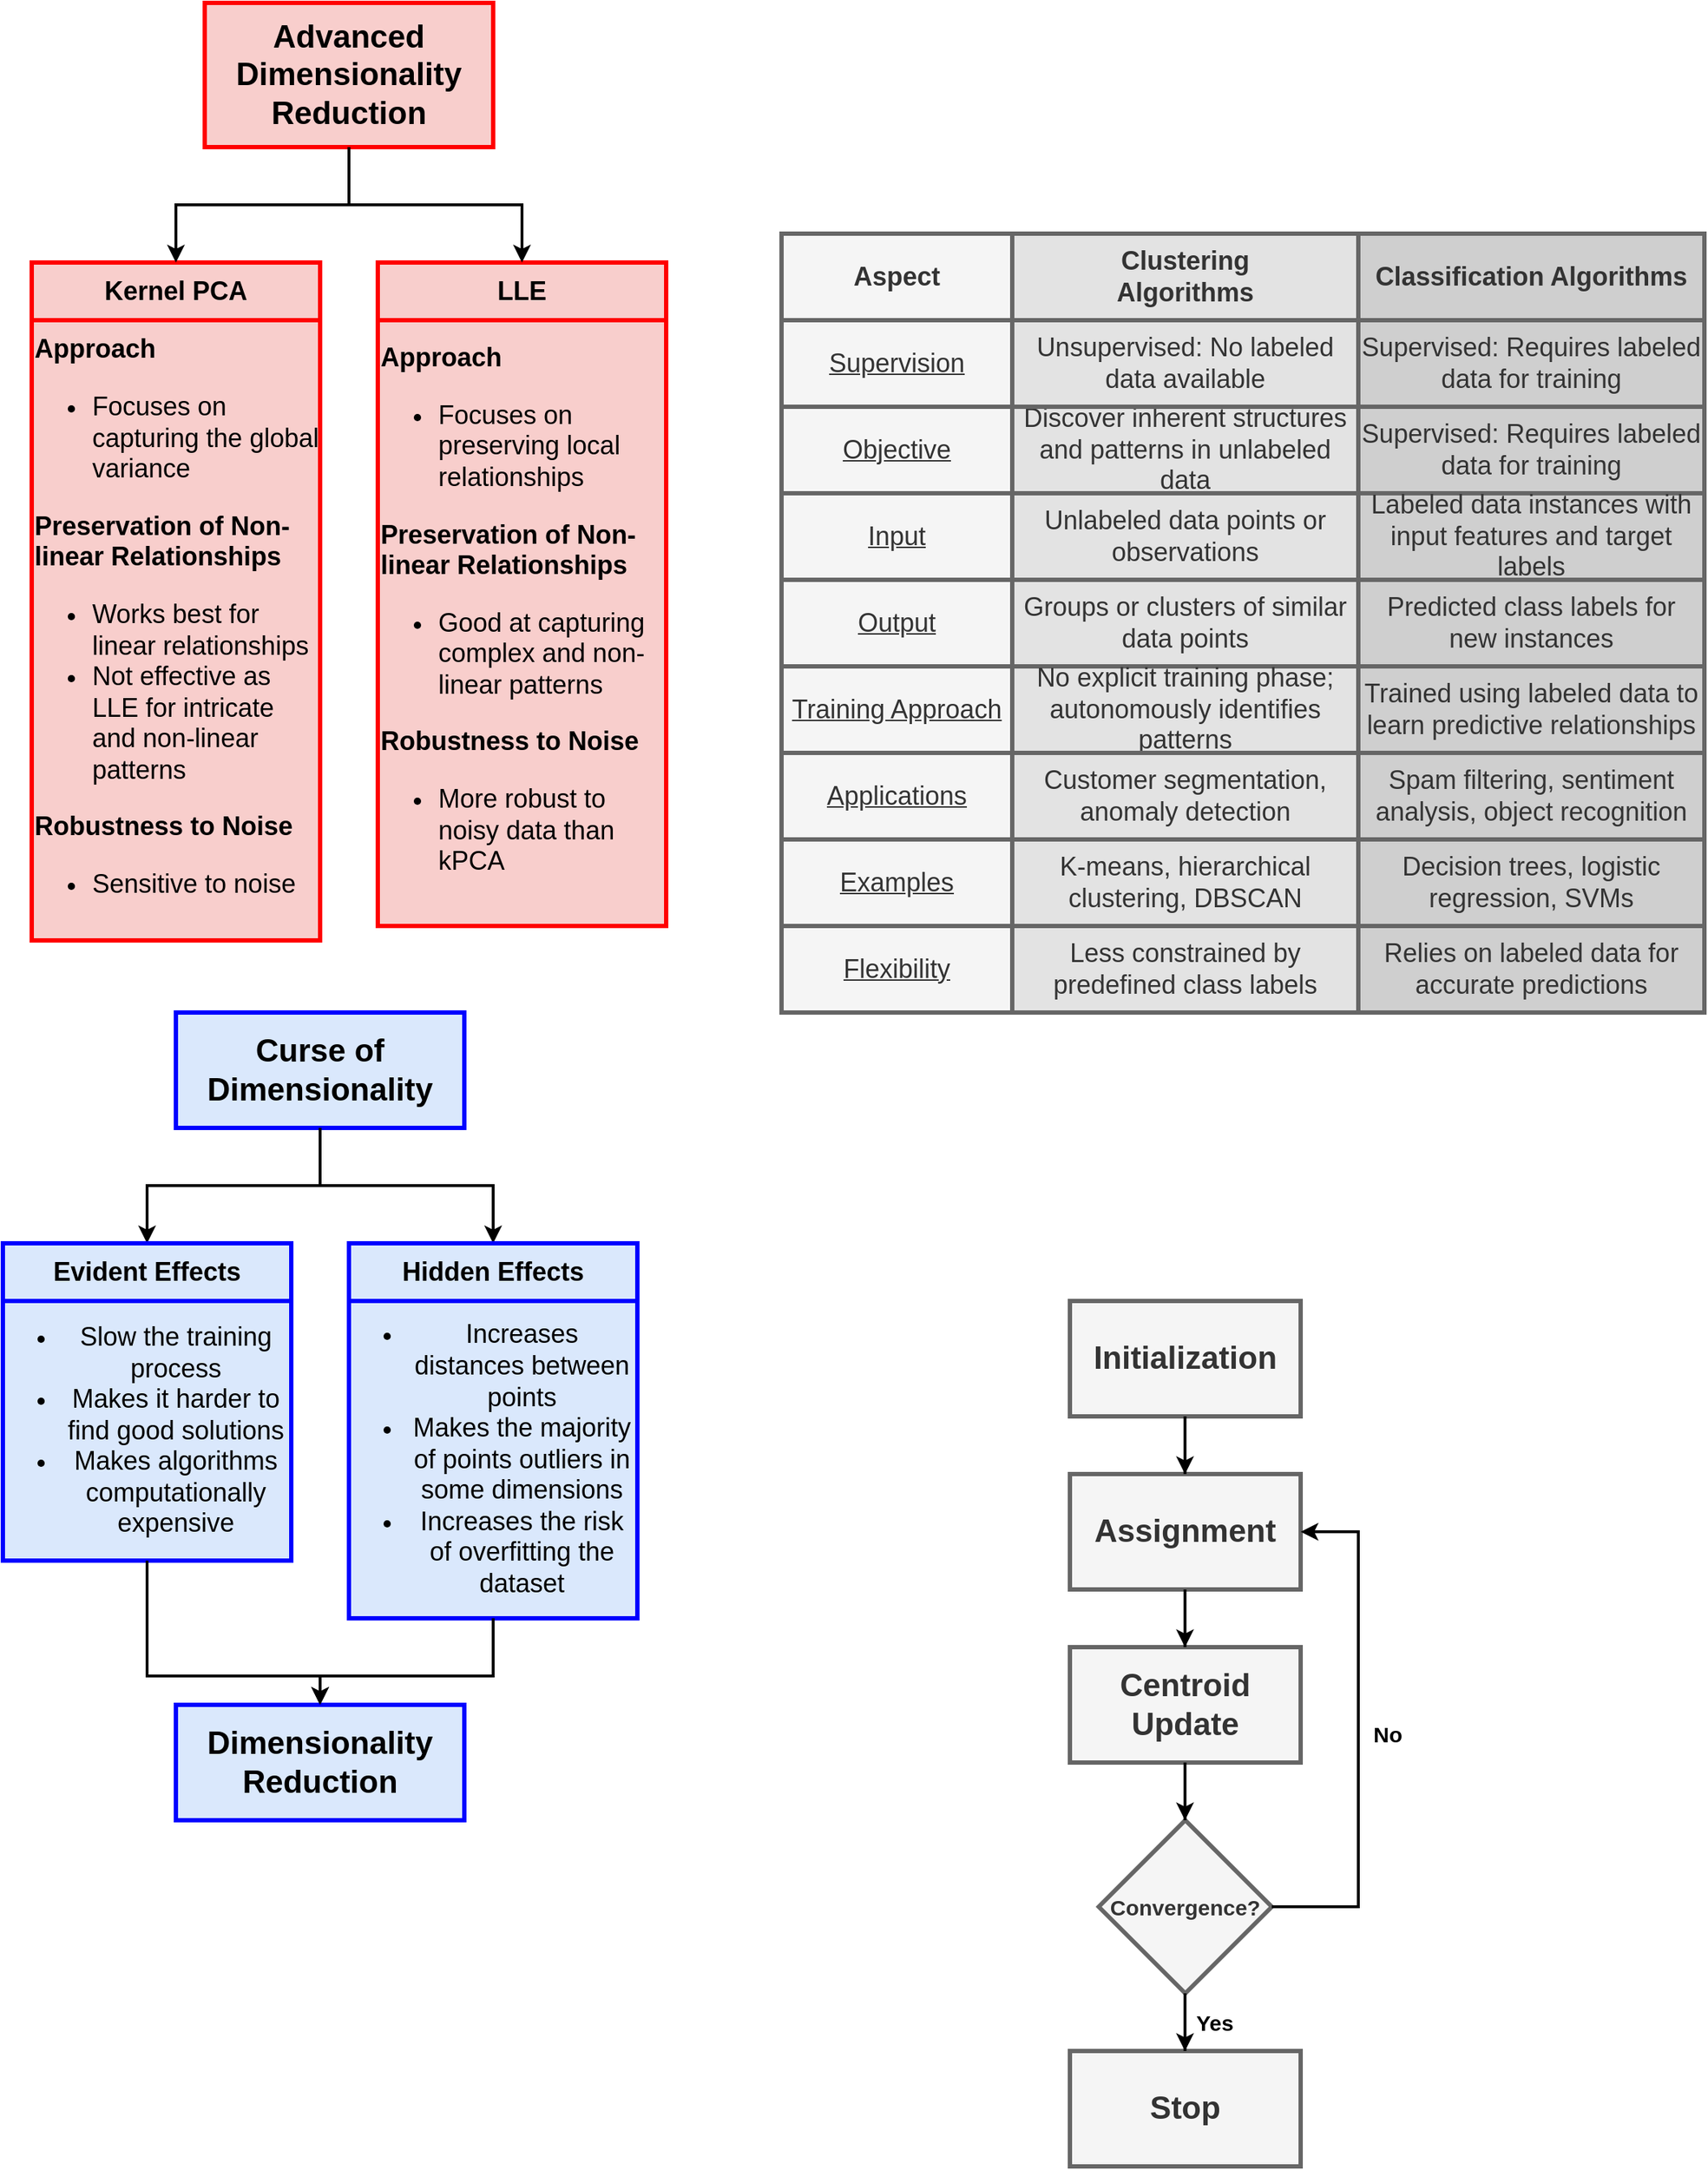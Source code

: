 <mxfile version="20.3.0" type="device"><diagram name="Pagina-1" id="_Ku7DFKuj9p869HL_a3B"><mxGraphModel dx="1296" dy="796" grid="1" gridSize="10" guides="1" tooltips="1" connect="1" arrows="1" fold="1" page="1" pageScale="1" pageWidth="827" pageHeight="1169" math="0" shadow="0"><root><mxCell id="0"/><mxCell id="1" parent="0"/><mxCell id="SOh67ngwqMWoOvZ5lUgT-1" value="Advanced Dimensionality Reduction" style="rounded=0;whiteSpace=wrap;html=1;fillColor=#f8cecc;strokeColor=#FF0000;fontStyle=1;fontSize=22;strokeWidth=3;" parent="1" vertex="1"><mxGeometry x="280" y="100" width="200" height="100" as="geometry"/></mxCell><mxCell id="SOh67ngwqMWoOvZ5lUgT-2" value="Kernel PCA" style="rounded=0;whiteSpace=wrap;html=1;fillColor=#f8cecc;strokeColor=#FF0000;fontStyle=1;fontSize=18;strokeWidth=3;" parent="1" vertex="1"><mxGeometry x="160" y="280" width="200" height="40" as="geometry"/></mxCell><mxCell id="SOh67ngwqMWoOvZ5lUgT-3" value="Approach&lt;br&gt;&lt;ul style=&quot;font-weight: normal;&quot;&gt;&lt;li&gt;&lt;span style=&quot;font-weight: normal;&quot;&gt;Focuses on capturing the global variance&lt;/span&gt;&lt;/li&gt;&lt;/ul&gt;&lt;div style=&quot;border-color: var(--border-color);&quot;&gt;Preservation of Non-linear Relationships&lt;/div&gt;&lt;div style=&quot;border-color: var(--border-color);&quot;&gt;&lt;ul style=&quot;border-color: var(--border-color);&quot;&gt;&lt;li style=&quot;border-color: var(--border-color);&quot;&gt;&lt;span style=&quot;font-weight: 400;&quot;&gt;Works best for linear relationships&lt;/span&gt;&lt;/li&gt;&lt;li style=&quot;border-color: var(--border-color);&quot;&gt;&lt;span style=&quot;font-weight: 400;&quot;&gt;Not effective as LLE for intricate and non-linear patterns&lt;/span&gt;&lt;/li&gt;&lt;/ul&gt;Robustness to Noise&lt;span style=&quot;font-weight: 400;&quot;&gt;&lt;br&gt;&lt;/span&gt;&lt;/div&gt;&lt;div style=&quot;border-color: var(--border-color);&quot;&gt;&lt;ul&gt;&lt;li&gt;&lt;span style=&quot;font-weight: normal;&quot;&gt;Sensitive to noise&lt;/span&gt;&lt;br&gt;&lt;/li&gt;&lt;/ul&gt;&lt;/div&gt;" style="rounded=0;whiteSpace=wrap;html=1;fillColor=#f8cecc;strokeColor=#FF0000;fontStyle=1;fontSize=18;align=left;strokeWidth=3;" parent="1" vertex="1"><mxGeometry x="160" y="320" width="200" height="430" as="geometry"/></mxCell><mxCell id="SOh67ngwqMWoOvZ5lUgT-4" value="LLE" style="rounded=0;whiteSpace=wrap;html=1;fillColor=#f8cecc;strokeColor=#FF0000;fontStyle=1;fontSize=18;strokeWidth=3;" parent="1" vertex="1"><mxGeometry x="400" y="280" width="200" height="40" as="geometry"/></mxCell><mxCell id="SOh67ngwqMWoOvZ5lUgT-6" value="" style="endArrow=classic;html=1;rounded=0;exitX=0.5;exitY=1;exitDx=0;exitDy=0;entryX=0.5;entryY=0;entryDx=0;entryDy=0;strokeWidth=2;" parent="1" target="SOh67ngwqMWoOvZ5lUgT-4" edge="1"><mxGeometry width="50" height="50" relative="1" as="geometry"><mxPoint x="380" y="200" as="sourcePoint"/><mxPoint x="620" y="280" as="targetPoint"/><Array as="points"><mxPoint x="380" y="240"/><mxPoint x="500" y="240"/></Array></mxGeometry></mxCell><mxCell id="SOh67ngwqMWoOvZ5lUgT-7" value="" style="endArrow=classic;html=1;rounded=0;exitX=0.5;exitY=1;exitDx=0;exitDy=0;entryX=0.5;entryY=0;entryDx=0;entryDy=0;strokeWidth=2;" parent="1" source="SOh67ngwqMWoOvZ5lUgT-1" target="SOh67ngwqMWoOvZ5lUgT-2" edge="1"><mxGeometry width="50" height="50" relative="1" as="geometry"><mxPoint x="390" y="210" as="sourcePoint"/><mxPoint x="510" y="290" as="targetPoint"/><Array as="points"><mxPoint x="380" y="240"/><mxPoint x="260" y="240"/></Array></mxGeometry></mxCell><mxCell id="SOh67ngwqMWoOvZ5lUgT-8" value="&lt;span style=&quot;background-color: initial;&quot;&gt;&lt;div style=&quot;&quot;&gt;Approach&lt;/div&gt;&lt;div style=&quot;&quot;&gt;&lt;ul style=&quot;font-weight: 400;&quot;&gt;&lt;li&gt;Focuses on preserving local relationships&lt;/li&gt;&lt;/ul&gt;Preservation of Non-linear Relationships&lt;/div&gt;&lt;div style=&quot;&quot;&gt;&lt;ul&gt;&lt;li&gt;&lt;span style=&quot;font-weight: 400;&quot;&gt;Good at capturing complex and non-linear patterns&lt;/span&gt;&lt;/li&gt;&lt;/ul&gt;&lt;div&gt;&lt;div style=&quot;border-color: var(--border-color);&quot;&gt;Robustness to Noise&lt;br style=&quot;border-color: var(--border-color);&quot;&gt;&lt;/div&gt;&lt;div style=&quot;border-color: var(--border-color);&quot;&gt;&lt;ul style=&quot;border-color: var(--border-color);&quot;&gt;&lt;li style=&quot;border-color: var(--border-color);&quot;&gt;&lt;span style=&quot;font-weight: normal;&quot;&gt;More robust to noisy data than kPCA&lt;/span&gt;&lt;br&gt;&lt;/li&gt;&lt;/ul&gt;&lt;/div&gt;&lt;/div&gt;&lt;/div&gt;&lt;/span&gt;" style="rounded=0;whiteSpace=wrap;html=1;fillColor=#f8cecc;strokeColor=#FF0000;fontStyle=1;fontSize=18;align=left;strokeWidth=3;" parent="1" vertex="1"><mxGeometry x="400" y="320" width="200" height="420" as="geometry"/></mxCell><mxCell id="SOh67ngwqMWoOvZ5lUgT-9" value="Curse of Dimensionality" style="rounded=0;whiteSpace=wrap;html=1;fillColor=#dae8fc;strokeColor=#0000FF;fontStyle=1;fontSize=22;strokeWidth=3;" parent="1" vertex="1"><mxGeometry x="260" y="800" width="200" height="80" as="geometry"/></mxCell><mxCell id="SOh67ngwqMWoOvZ5lUgT-10" value="" style="endArrow=classic;html=1;rounded=0;exitX=0.5;exitY=1;exitDx=0;exitDy=0;entryX=0.5;entryY=0;entryDx=0;entryDy=0;strokeWidth=2;" parent="1" edge="1"><mxGeometry width="50" height="50" relative="1" as="geometry"><mxPoint x="360" y="880" as="sourcePoint"/><mxPoint x="480" y="960" as="targetPoint"/><Array as="points"><mxPoint x="360" y="920"/><mxPoint x="480" y="920"/></Array></mxGeometry></mxCell><mxCell id="SOh67ngwqMWoOvZ5lUgT-11" value="" style="endArrow=classic;html=1;rounded=0;exitX=0.5;exitY=1;exitDx=0;exitDy=0;entryX=0.5;entryY=0;entryDx=0;entryDy=0;strokeWidth=2;" parent="1" edge="1"><mxGeometry width="50" height="50" relative="1" as="geometry"><mxPoint x="360" y="880" as="sourcePoint"/><mxPoint x="240" y="960" as="targetPoint"/><Array as="points"><mxPoint x="360" y="920"/><mxPoint x="240" y="920"/></Array></mxGeometry></mxCell><mxCell id="SOh67ngwqMWoOvZ5lUgT-12" value="Evident Effects" style="rounded=0;whiteSpace=wrap;html=1;fillColor=#dae8fc;strokeColor=#0000FF;fontStyle=1;fontSize=18;strokeWidth=3;" parent="1" vertex="1"><mxGeometry x="140" y="960" width="200" height="40" as="geometry"/></mxCell><mxCell id="SOh67ngwqMWoOvZ5lUgT-13" value="&lt;ul style=&quot;font-size: 18px;&quot;&gt;&lt;li style=&quot;font-size: 18px;&quot;&gt;&lt;span style=&quot;font-weight: 400;&quot;&gt;Slow the training process&lt;/span&gt;&lt;/li&gt;&lt;li style=&quot;font-size: 18px;&quot;&gt;&lt;span style=&quot;font-weight: 400;&quot;&gt;Makes it harder to find good solutions&lt;/span&gt;&lt;/li&gt;&lt;li style=&quot;font-size: 18px;&quot;&gt;&lt;span style=&quot;font-weight: 400;&quot;&gt;Makes algorithms computationally expensive&lt;/span&gt;&lt;/li&gt;&lt;/ul&gt;" style="rounded=0;whiteSpace=wrap;html=1;fillColor=#dae8fc;strokeColor=#0000FF;fontStyle=1;fontSize=18;align=center;strokeWidth=3;" parent="1" vertex="1"><mxGeometry x="140" y="1000" width="200" height="180" as="geometry"/></mxCell><mxCell id="SOh67ngwqMWoOvZ5lUgT-14" value="Hidden Effects" style="rounded=0;whiteSpace=wrap;html=1;fillColor=#dae8fc;strokeColor=#0000FF;fontStyle=1;fontSize=18;strokeWidth=3;" parent="1" vertex="1"><mxGeometry x="380" y="960" width="200" height="40" as="geometry"/></mxCell><mxCell id="SOh67ngwqMWoOvZ5lUgT-15" value="&lt;ul style=&quot;font-size: 18px;&quot;&gt;&lt;li style=&quot;font-size: 18px;&quot;&gt;&lt;span style=&quot;font-weight: 400;&quot;&gt;Increases distances between points&lt;/span&gt;&lt;/li&gt;&lt;li style=&quot;font-size: 18px;&quot;&gt;&lt;span style=&quot;font-weight: 400;&quot;&gt;Makes the majority of points outliers in some dimensions&lt;/span&gt;&lt;/li&gt;&lt;li style=&quot;font-size: 18px;&quot;&gt;&lt;span style=&quot;font-weight: 400;&quot;&gt;Increases the risk of overfitting the dataset&lt;/span&gt;&lt;/li&gt;&lt;/ul&gt;" style="rounded=0;whiteSpace=wrap;html=1;fillColor=#dae8fc;strokeColor=#0000FF;fontStyle=1;fontSize=18;align=center;strokeWidth=3;" parent="1" vertex="1"><mxGeometry x="380" y="1000" width="200" height="220" as="geometry"/></mxCell><mxCell id="SOh67ngwqMWoOvZ5lUgT-16" value="" style="endArrow=classic;html=1;rounded=0;exitX=0.5;exitY=1;exitDx=0;exitDy=0;entryX=0.5;entryY=0;entryDx=0;entryDy=0;strokeWidth=2;" parent="1" target="SOh67ngwqMWoOvZ5lUgT-17" edge="1"><mxGeometry width="50" height="50" relative="1" as="geometry"><mxPoint x="240" y="1180" as="sourcePoint"/><mxPoint x="120" y="1260" as="targetPoint"/><Array as="points"><mxPoint x="240" y="1260"/><mxPoint x="360" y="1260"/></Array></mxGeometry></mxCell><mxCell id="SOh67ngwqMWoOvZ5lUgT-17" value="Dimensionality Reduction" style="rounded=0;whiteSpace=wrap;html=1;fillColor=#dae8fc;strokeColor=#0000FF;fontStyle=1;fontSize=22;strokeWidth=3;" parent="1" vertex="1"><mxGeometry x="260" y="1280" width="200" height="80" as="geometry"/></mxCell><mxCell id="SOh67ngwqMWoOvZ5lUgT-18" value="" style="endArrow=classic;html=1;rounded=0;exitX=0.5;exitY=1;exitDx=0;exitDy=0;entryX=0.5;entryY=0;entryDx=0;entryDy=0;strokeWidth=2;" parent="1" source="SOh67ngwqMWoOvZ5lUgT-15" target="SOh67ngwqMWoOvZ5lUgT-17" edge="1"><mxGeometry width="50" height="50" relative="1" as="geometry"><mxPoint x="250" y="1190" as="sourcePoint"/><mxPoint x="370" y="1290" as="targetPoint"/><Array as="points"><mxPoint x="480" y="1260"/><mxPoint x="360" y="1260"/></Array></mxGeometry></mxCell><mxCell id="NTU6eCCCgmpcNq3_eeMZ-1" value="Clustering &lt;br&gt;Algorithms" style="rounded=0;whiteSpace=wrap;html=1;fillColor=#E3E3E3;strokeColor=#666666;fontStyle=1;fontSize=18;strokeWidth=3;fontColor=#333333;" parent="1" vertex="1"><mxGeometry x="840" y="260" width="240" height="60" as="geometry"/></mxCell><mxCell id="NTU6eCCCgmpcNq3_eeMZ-3" value="Classification Algorithms" style="rounded=0;whiteSpace=wrap;html=1;fillColor=#CFCFCF;strokeColor=#666666;fontStyle=1;fontSize=18;strokeWidth=3;fontColor=#333333;" parent="1" vertex="1"><mxGeometry x="1080" y="260" width="240" height="60" as="geometry"/></mxCell><mxCell id="NTU6eCCCgmpcNq3_eeMZ-4" value="Aspect" style="rounded=0;whiteSpace=wrap;html=1;fillColor=#f5f5f5;strokeColor=#666666;fontStyle=1;fontSize=18;strokeWidth=3;fontColor=#333333;" parent="1" vertex="1"><mxGeometry x="680" y="260" width="160" height="60" as="geometry"/></mxCell><mxCell id="NTU6eCCCgmpcNq3_eeMZ-6" value="Supervision" style="rounded=0;whiteSpace=wrap;html=1;fillColor=#f5f5f5;strokeColor=#666666;fontStyle=4;fontSize=18;strokeWidth=3;fontColor=#333333;" parent="1" vertex="1"><mxGeometry x="680" y="320" width="160" height="60" as="geometry"/></mxCell><mxCell id="NTU6eCCCgmpcNq3_eeMZ-7" value="Unsupervised: No labeled data available" style="rounded=0;whiteSpace=wrap;html=1;fillColor=#f5f5f5;strokeColor=#666666;fontStyle=0;fontSize=18;strokeWidth=3;fontColor=#333333;" parent="1" vertex="1"><mxGeometry x="840" y="320" width="240" height="60" as="geometry"/></mxCell><mxCell id="NTU6eCCCgmpcNq3_eeMZ-8" value="Supervised: Requires labeled data for training" style="rounded=0;whiteSpace=wrap;html=1;fillColor=#CFCFCF;strokeColor=#666666;fontStyle=0;fontSize=18;strokeWidth=3;fontColor=#333333;" parent="1" vertex="1"><mxGeometry x="1080" y="320" width="240" height="60" as="geometry"/></mxCell><mxCell id="NTU6eCCCgmpcNq3_eeMZ-9" value="Objective" style="rounded=0;whiteSpace=wrap;html=1;fillColor=#f5f5f5;strokeColor=#666666;fontStyle=4;fontSize=18;strokeWidth=3;fontColor=#333333;" parent="1" vertex="1"><mxGeometry x="680" y="380" width="160" height="60" as="geometry"/></mxCell><mxCell id="NTU6eCCCgmpcNq3_eeMZ-10" value="Discover inherent structures and patterns in unlabeled data" style="rounded=0;whiteSpace=wrap;html=1;fillColor=#E3E3E3;strokeColor=#666666;fontStyle=0;fontSize=18;strokeWidth=3;fontColor=#333333;" parent="1" vertex="1"><mxGeometry x="840" y="380" width="240" height="60" as="geometry"/></mxCell><mxCell id="NTU6eCCCgmpcNq3_eeMZ-11" value="Supervised: Requires labeled data for training" style="rounded=0;whiteSpace=wrap;html=1;fillColor=#CFCFCF;strokeColor=#666666;fontStyle=0;fontSize=18;strokeWidth=3;fontColor=#333333;" parent="1" vertex="1"><mxGeometry x="1080" y="380" width="240" height="60" as="geometry"/></mxCell><mxCell id="NTU6eCCCgmpcNq3_eeMZ-12" value="Input" style="rounded=0;whiteSpace=wrap;html=1;fillColor=#f5f5f5;strokeColor=#666666;fontStyle=4;fontSize=18;strokeWidth=3;fontColor=#333333;" parent="1" vertex="1"><mxGeometry x="680" y="440" width="160" height="60" as="geometry"/></mxCell><mxCell id="NTU6eCCCgmpcNq3_eeMZ-13" value="Unlabeled data points or observations" style="rounded=0;whiteSpace=wrap;html=1;fillColor=#E3E3E3;strokeColor=#666666;fontStyle=0;fontSize=18;strokeWidth=3;fontColor=#333333;" parent="1" vertex="1"><mxGeometry x="840" y="440" width="240" height="60" as="geometry"/></mxCell><mxCell id="NTU6eCCCgmpcNq3_eeMZ-14" value="Labeled data instances with input features and target labels" style="rounded=0;whiteSpace=wrap;html=1;fillColor=#CFCFCF;strokeColor=#666666;fontStyle=0;fontSize=18;strokeWidth=3;fontColor=#333333;" parent="1" vertex="1"><mxGeometry x="1080" y="440" width="240" height="60" as="geometry"/></mxCell><mxCell id="NTU6eCCCgmpcNq3_eeMZ-15" value="Output" style="rounded=0;whiteSpace=wrap;html=1;fillColor=#f5f5f5;strokeColor=#666666;fontStyle=4;fontSize=18;strokeWidth=3;fontColor=#333333;" parent="1" vertex="1"><mxGeometry x="680" y="500" width="160" height="60" as="geometry"/></mxCell><mxCell id="NTU6eCCCgmpcNq3_eeMZ-16" value="Groups or clusters of similar data points" style="rounded=0;whiteSpace=wrap;html=1;fillColor=#E3E3E3;strokeColor=#666666;fontStyle=0;fontSize=18;strokeWidth=3;fontColor=#333333;" parent="1" vertex="1"><mxGeometry x="840" y="500" width="240" height="60" as="geometry"/></mxCell><mxCell id="NTU6eCCCgmpcNq3_eeMZ-17" value="Predicted class labels for new instances" style="rounded=0;whiteSpace=wrap;html=1;fillColor=#CFCFCF;strokeColor=#666666;fontStyle=0;fontSize=18;strokeWidth=3;fontColor=#333333;" parent="1" vertex="1"><mxGeometry x="1080" y="500" width="240" height="60" as="geometry"/></mxCell><mxCell id="NTU6eCCCgmpcNq3_eeMZ-18" value="Supervision" style="rounded=0;whiteSpace=wrap;html=1;fillColor=#f5f5f5;strokeColor=#666666;fontStyle=4;fontSize=18;strokeWidth=3;fontColor=#333333;" parent="1" vertex="1"><mxGeometry x="680" y="320" width="160" height="60" as="geometry"/></mxCell><mxCell id="NTU6eCCCgmpcNq3_eeMZ-19" value="Unsupervised: No labeled data available" style="rounded=0;whiteSpace=wrap;html=1;fillColor=#E3E3E3;strokeColor=#666666;fontStyle=0;fontSize=18;strokeWidth=3;fontColor=#333333;" parent="1" vertex="1"><mxGeometry x="840" y="320" width="240" height="60" as="geometry"/></mxCell><mxCell id="NTU6eCCCgmpcNq3_eeMZ-22" value="Trained using labeled data to learn predictive relationships" style="rounded=0;whiteSpace=wrap;html=1;fillColor=#CFCFCF;strokeColor=#666666;fontStyle=0;fontSize=18;strokeWidth=3;fontColor=#333333;" parent="1" vertex="1"><mxGeometry x="1080" y="560" width="240" height="60" as="geometry"/></mxCell><mxCell id="NTU6eCCCgmpcNq3_eeMZ-23" value="Training Approach" style="rounded=0;whiteSpace=wrap;html=1;fillColor=#f5f5f5;strokeColor=#666666;fontStyle=4;fontSize=18;strokeWidth=3;fontColor=#333333;" parent="1" vertex="1"><mxGeometry x="680" y="560" width="160" height="60" as="geometry"/></mxCell><mxCell id="NTU6eCCCgmpcNq3_eeMZ-24" value="No explicit training phase; autonomously identifies patterns" style="rounded=0;whiteSpace=wrap;html=1;fillColor=#E3E3E3;strokeColor=#666666;fontStyle=0;fontSize=18;strokeWidth=3;fontColor=#333333;" parent="1" vertex="1"><mxGeometry x="840" y="560" width="240" height="60" as="geometry"/></mxCell><mxCell id="NTU6eCCCgmpcNq3_eeMZ-25" value="Spam filtering, sentiment analysis, object recognition" style="rounded=0;whiteSpace=wrap;html=1;fillColor=#CFCFCF;strokeColor=#666666;fontStyle=0;fontSize=18;strokeWidth=3;fontColor=#333333;" parent="1" vertex="1"><mxGeometry x="1080" y="620" width="240" height="60" as="geometry"/></mxCell><mxCell id="NTU6eCCCgmpcNq3_eeMZ-26" value="Applications" style="rounded=0;whiteSpace=wrap;html=1;fillColor=#f5f5f5;strokeColor=#666666;fontStyle=4;fontSize=18;strokeWidth=3;fontColor=#333333;" parent="1" vertex="1"><mxGeometry x="680" y="620" width="160" height="60" as="geometry"/></mxCell><mxCell id="NTU6eCCCgmpcNq3_eeMZ-27" value="Customer segmentation, anomaly detection" style="rounded=0;whiteSpace=wrap;html=1;fillColor=#E3E3E3;strokeColor=#666666;fontStyle=0;fontSize=18;strokeWidth=3;fontColor=#333333;" parent="1" vertex="1"><mxGeometry x="840" y="620" width="240" height="60" as="geometry"/></mxCell><mxCell id="NTU6eCCCgmpcNq3_eeMZ-28" value="Decision trees, logistic regression, SVMs" style="rounded=0;whiteSpace=wrap;html=1;fillColor=#CFCFCF;strokeColor=#666666;fontStyle=0;fontSize=18;strokeWidth=3;fontColor=#333333;" parent="1" vertex="1"><mxGeometry x="1080" y="680" width="240" height="60" as="geometry"/></mxCell><mxCell id="NTU6eCCCgmpcNq3_eeMZ-29" value="Examples" style="rounded=0;whiteSpace=wrap;html=1;fillColor=#f5f5f5;strokeColor=#666666;fontStyle=4;fontSize=18;strokeWidth=3;fontColor=#333333;" parent="1" vertex="1"><mxGeometry x="680" y="680" width="160" height="60" as="geometry"/></mxCell><mxCell id="NTU6eCCCgmpcNq3_eeMZ-30" value="K-means, hierarchical clustering, DBSCAN" style="rounded=0;whiteSpace=wrap;html=1;fillColor=#E3E3E3;strokeColor=#666666;fontStyle=0;fontSize=18;strokeWidth=3;fontColor=#333333;" parent="1" vertex="1"><mxGeometry x="840" y="680" width="240" height="60" as="geometry"/></mxCell><mxCell id="NTU6eCCCgmpcNq3_eeMZ-31" value="Relies on labeled data for accurate predictions" style="rounded=0;whiteSpace=wrap;html=1;fillColor=#CFCFCF;strokeColor=#666666;fontStyle=0;fontSize=18;strokeWidth=3;fontColor=#333333;" parent="1" vertex="1"><mxGeometry x="1080" y="740" width="240" height="60" as="geometry"/></mxCell><mxCell id="NTU6eCCCgmpcNq3_eeMZ-32" value="Flexibility" style="rounded=0;whiteSpace=wrap;html=1;fillColor=#f5f5f5;strokeColor=#666666;fontStyle=4;fontSize=18;strokeWidth=3;fontColor=#333333;" parent="1" vertex="1"><mxGeometry x="680" y="740" width="160" height="60" as="geometry"/></mxCell><mxCell id="NTU6eCCCgmpcNq3_eeMZ-33" value="Less constrained by predefined class labels" style="rounded=0;whiteSpace=wrap;html=1;fillColor=#E3E3E3;strokeColor=#666666;fontStyle=0;fontSize=18;strokeWidth=3;fontColor=#333333;" parent="1" vertex="1"><mxGeometry x="840" y="740" width="240" height="60" as="geometry"/></mxCell><mxCell id="pe1VKFZ1mMzWn2e_0tlE-1" value="Initialization" style="rounded=0;whiteSpace=wrap;html=1;fillColor=#f5f5f5;strokeColor=#666666;fontStyle=1;fontSize=22;strokeWidth=3;fontColor=#333333;" vertex="1" parent="1"><mxGeometry x="880" y="1000" width="160" height="80" as="geometry"/></mxCell><mxCell id="pe1VKFZ1mMzWn2e_0tlE-3" value="Assignment" style="rounded=0;whiteSpace=wrap;html=1;fillColor=#f5f5f5;strokeColor=#666666;fontStyle=1;fontSize=22;strokeWidth=3;fontColor=#333333;" vertex="1" parent="1"><mxGeometry x="880" y="1120" width="160" height="80" as="geometry"/></mxCell><mxCell id="pe1VKFZ1mMzWn2e_0tlE-4" value="Centroid Update" style="rounded=0;whiteSpace=wrap;html=1;fillColor=#f5f5f5;strokeColor=#666666;fontStyle=1;fontSize=22;strokeWidth=3;fontColor=#333333;" vertex="1" parent="1"><mxGeometry x="880" y="1240" width="160" height="80" as="geometry"/></mxCell><mxCell id="pe1VKFZ1mMzWn2e_0tlE-5" value="Convergence?" style="rhombus;whiteSpace=wrap;html=1;fillColor=#f5f5f5;fontColor=#333333;strokeColor=#666666;fontStyle=1;fontSize=15;strokeWidth=3;" vertex="1" parent="1"><mxGeometry x="900" y="1360" width="120" height="120" as="geometry"/></mxCell><mxCell id="pe1VKFZ1mMzWn2e_0tlE-6" value="Stop" style="rounded=0;whiteSpace=wrap;html=1;fillColor=#f5f5f5;strokeColor=#666666;fontStyle=1;fontSize=22;strokeWidth=3;fontColor=#333333;" vertex="1" parent="1"><mxGeometry x="880" y="1520" width="160" height="80" as="geometry"/></mxCell><mxCell id="pe1VKFZ1mMzWn2e_0tlE-8" value="" style="endArrow=classic;html=1;rounded=0;exitX=0.5;exitY=1;exitDx=0;exitDy=0;strokeWidth=2;" edge="1" parent="1"><mxGeometry width="50" height="50" relative="1" as="geometry"><mxPoint x="959.8" y="1080" as="sourcePoint"/><mxPoint x="959.8" y="1120" as="targetPoint"/><Array as="points"><mxPoint x="959.8" y="1120"/><mxPoint x="959.8" y="1100"/></Array></mxGeometry></mxCell><mxCell id="pe1VKFZ1mMzWn2e_0tlE-9" value="" style="endArrow=classic;html=1;rounded=0;exitX=0.5;exitY=1;exitDx=0;exitDy=0;strokeWidth=2;" edge="1" parent="1"><mxGeometry width="50" height="50" relative="1" as="geometry"><mxPoint x="959.8" y="1200" as="sourcePoint"/><mxPoint x="959.8" y="1240" as="targetPoint"/><Array as="points"><mxPoint x="959.8" y="1240"/><mxPoint x="959.8" y="1220"/></Array></mxGeometry></mxCell><mxCell id="pe1VKFZ1mMzWn2e_0tlE-10" value="" style="endArrow=classic;html=1;rounded=0;exitX=0.5;exitY=1;exitDx=0;exitDy=0;strokeWidth=2;" edge="1" parent="1"><mxGeometry width="50" height="50" relative="1" as="geometry"><mxPoint x="959.8" y="1320" as="sourcePoint"/><mxPoint x="959.8" y="1360" as="targetPoint"/><Array as="points"><mxPoint x="959.8" y="1360"/><mxPoint x="959.8" y="1340"/></Array></mxGeometry></mxCell><mxCell id="pe1VKFZ1mMzWn2e_0tlE-11" value="Yes" style="endArrow=classic;html=1;rounded=0;exitX=0.5;exitY=1;exitDx=0;exitDy=0;strokeWidth=2;fontSize=15;fontStyle=1" edge="1" parent="1"><mxGeometry x="0.5" y="20" width="50" height="50" relative="1" as="geometry"><mxPoint x="959.8" y="1480" as="sourcePoint"/><mxPoint x="959.8" y="1520" as="targetPoint"/><Array as="points"><mxPoint x="959.8" y="1520"/><mxPoint x="959.8" y="1500"/></Array><mxPoint as="offset"/></mxGeometry></mxCell><mxCell id="pe1VKFZ1mMzWn2e_0tlE-12" value="No" style="endArrow=classic;html=1;rounded=0;exitX=0.5;exitY=1;exitDx=0;exitDy=0;strokeWidth=2;entryX=1;entryY=0.5;entryDx=0;entryDy=0;fontSize=15;fontStyle=1" edge="1" parent="1" target="pe1VKFZ1mMzWn2e_0tlE-3"><mxGeometry y="-20" width="50" height="50" relative="1" as="geometry"><mxPoint x="1020" y="1420" as="sourcePoint"/><mxPoint x="1020" y="1460" as="targetPoint"/><Array as="points"><mxPoint x="1080" y="1420"/><mxPoint x="1080" y="1160"/></Array><mxPoint as="offset"/></mxGeometry></mxCell></root></mxGraphModel></diagram></mxfile>